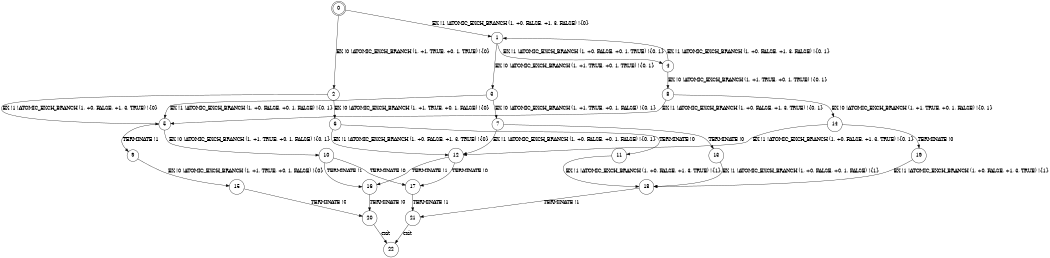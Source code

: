 digraph BCG {
size = "7, 10.5";
center = TRUE;
node [shape = circle];
0 [peripheries = 2];
0 -> 1 [label = "EX !1 !ATOMIC_EXCH_BRANCH (1, +0, FALSE, +1, 3, FALSE) !{0}"];
0 -> 2 [label = "EX !0 !ATOMIC_EXCH_BRANCH (1, +1, TRUE, +0, 1, TRUE) !{0}"];
1 -> 3 [label = "EX !0 !ATOMIC_EXCH_BRANCH (1, +1, TRUE, +0, 1, TRUE) !{0, 1}"];
1 -> 4 [label = "EX !1 !ATOMIC_EXCH_BRANCH (1, +0, FALSE, +0, 1, TRUE) !{0, 1}"];
2 -> 5 [label = "EX !1 !ATOMIC_EXCH_BRANCH (1, +0, FALSE, +1, 3, TRUE) !{0}"];
2 -> 6 [label = "EX !0 !ATOMIC_EXCH_BRANCH (1, +1, TRUE, +0, 1, FALSE) !{0}"];
3 -> 5 [label = "EX !1 !ATOMIC_EXCH_BRANCH (1, +0, FALSE, +0, 1, FALSE) !{0, 1}"];
3 -> 7 [label = "EX !0 !ATOMIC_EXCH_BRANCH (1, +1, TRUE, +0, 1, FALSE) !{0, 1}"];
4 -> 8 [label = "EX !0 !ATOMIC_EXCH_BRANCH (1, +1, TRUE, +0, 1, TRUE) !{0, 1}"];
4 -> 1 [label = "EX !1 !ATOMIC_EXCH_BRANCH (1, +0, FALSE, +1, 3, FALSE) !{0, 1}"];
5 -> 9 [label = "TERMINATE !1"];
5 -> 10 [label = "EX !0 !ATOMIC_EXCH_BRANCH (1, +1, TRUE, +0, 1, FALSE) !{0, 1}"];
6 -> 11 [label = "TERMINATE !0"];
6 -> 12 [label = "EX !1 !ATOMIC_EXCH_BRANCH (1, +0, FALSE, +1, 3, TRUE) !{0}"];
7 -> 13 [label = "TERMINATE !0"];
7 -> 12 [label = "EX !1 !ATOMIC_EXCH_BRANCH (1, +0, FALSE, +0, 1, FALSE) !{0, 1}"];
8 -> 5 [label = "EX !1 !ATOMIC_EXCH_BRANCH (1, +0, FALSE, +1, 3, TRUE) !{0, 1}"];
8 -> 14 [label = "EX !0 !ATOMIC_EXCH_BRANCH (1, +1, TRUE, +0, 1, FALSE) !{0, 1}"];
9 -> 15 [label = "EX !0 !ATOMIC_EXCH_BRANCH (1, +1, TRUE, +0, 1, FALSE) !{0}"];
10 -> 16 [label = "TERMINATE !1"];
10 -> 17 [label = "TERMINATE !0"];
11 -> 18 [label = "EX !1 !ATOMIC_EXCH_BRANCH (1, +0, FALSE, +1, 3, TRUE) !{1}"];
12 -> 16 [label = "TERMINATE !1"];
12 -> 17 [label = "TERMINATE !0"];
13 -> 18 [label = "EX !1 !ATOMIC_EXCH_BRANCH (1, +0, FALSE, +0, 1, FALSE) !{1}"];
14 -> 19 [label = "TERMINATE !0"];
14 -> 12 [label = "EX !1 !ATOMIC_EXCH_BRANCH (1, +0, FALSE, +1, 3, TRUE) !{0, 1}"];
15 -> 20 [label = "TERMINATE !0"];
16 -> 20 [label = "TERMINATE !0"];
17 -> 21 [label = "TERMINATE !1"];
18 -> 21 [label = "TERMINATE !1"];
19 -> 18 [label = "EX !1 !ATOMIC_EXCH_BRANCH (1, +0, FALSE, +1, 3, TRUE) !{1}"];
20 -> 22 [label = "exit"];
21 -> 22 [label = "exit"];
}
